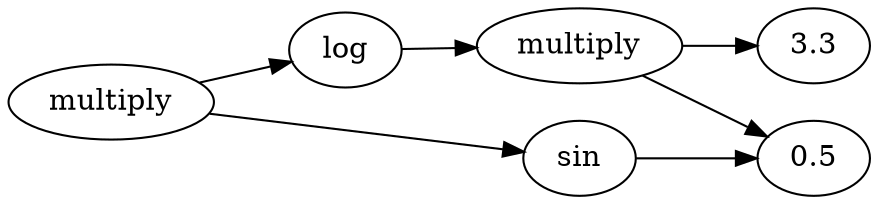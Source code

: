digraph function1 {
	rankdir=LR
	140130337404960 [label=multiply]
	140130337650832 [label=log]
	140130337404960 -> 140130337650832
	140130332494208 [label=multiply]
	140130337650832 -> 140130332494208
	140133309488080 [label=0.5]
	140130332494208 -> 140133309488080
	140130337650192 [label=3.3]
	140130332494208 -> 140130337650192
	140130337651152 [label=sin]
	140130337404960 -> 140130337651152
	140133309488080 [label=0.5]
	140130337651152 -> 140133309488080
}
